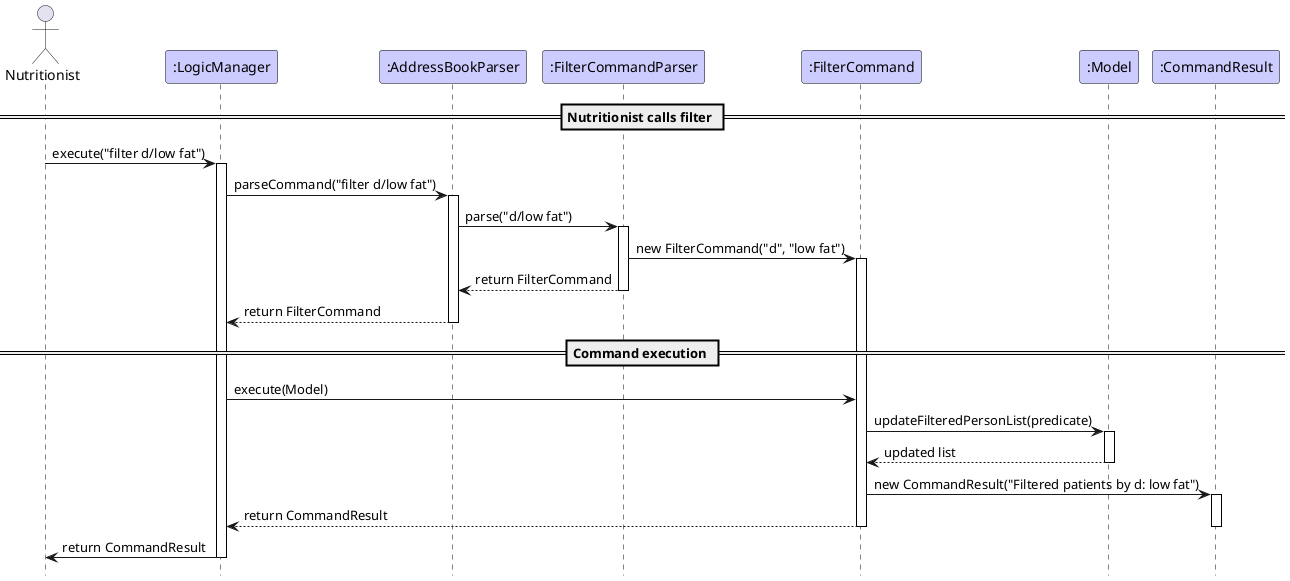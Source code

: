 @startuml
skinparam participantStyle rectangle
skinparam shadowing false
skinparam sequence {
    lifeLineBorderColor #000000
    lifeLineBackgroundColor #FFFFFF
      participantBorderColor #000000
      participantBackgroundColor #CCCCFF
      boxBorderColor #999999
      boxBackgroundColor #DDDDFF
      activateBackgroundColor #9999FF
      activateBorderColor #333399
}

actor Nutritionist
participant ":LogicManager" as LogicManager
participant ":AddressBookParser" as AddressBookParser
participant ":FilterCommandParser" as FilterCommandParser
participant ":FilterCommand" as FilterCommand
participant ":Model" as Model
participant ":CommandResult" as CommandResult

== Nutritionist calls filter ==
Nutritionist -> LogicManager : execute("filter d/low fat")
activate LogicManager

LogicManager -> AddressBookParser : parseCommand("filter d/low fat")
activate AddressBookParser

AddressBookParser -> FilterCommandParser : parse("d/low fat")
activate FilterCommandParser

FilterCommandParser -> FilterCommand : new FilterCommand("d", "low fat")
activate FilterCommand

FilterCommandParser --> AddressBookParser : return FilterCommand
deactivate FilterCommandParser

AddressBookParser --> LogicManager : return FilterCommand
deactivate AddressBookParser

== Command execution ==
LogicManager -> FilterCommand : execute(Model)
FilterCommand -> Model : updateFilteredPersonList(predicate)
activate Model
Model --> FilterCommand : updated list
deactivate Model

FilterCommand -> CommandResult : new CommandResult("Filtered patients by d: low fat")
activate CommandResult
FilterCommand --> LogicManager : return CommandResult
deactivate CommandResult
deactivate FilterCommand

LogicManager -> Nutritionist : return CommandResult
deactivate LogicManager

hide footbox
@enduml
